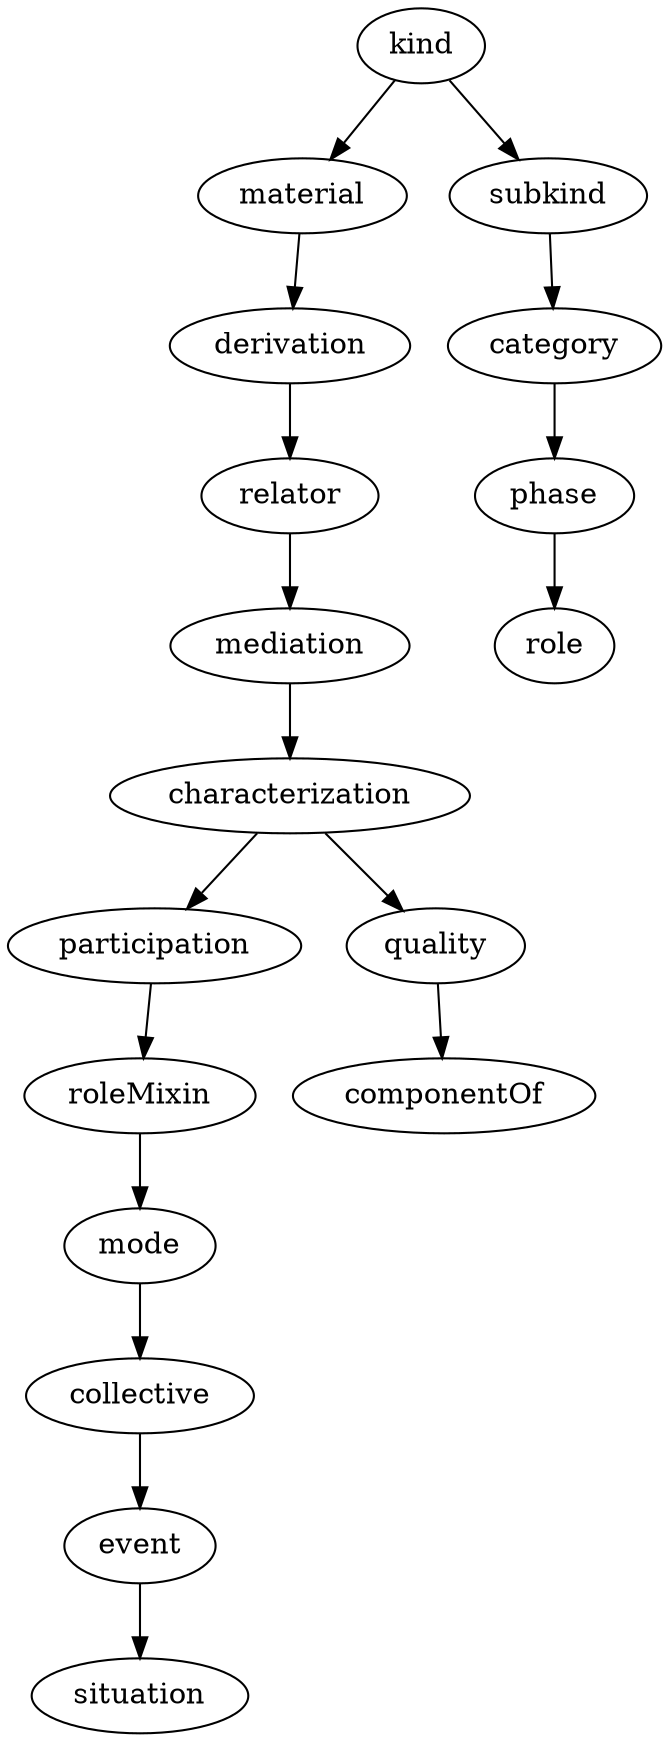 strict digraph  {
kind;
material;
subkind;
derivation;
relator;
mediation;
characterization;
participation;
quality;
roleMixin;
mode;
collective;
event;
situation;
componentOf;
category;
phase;
role;
kind -> material;
kind -> subkind;
material -> derivation;
subkind -> category;
derivation -> relator;
relator -> mediation;
mediation -> characterization;
characterization -> participation;
characterization -> quality;
participation -> roleMixin;
quality -> componentOf;
roleMixin -> mode;
mode -> collective;
collective -> event;
event -> situation;
category -> phase;
phase -> role;
}
